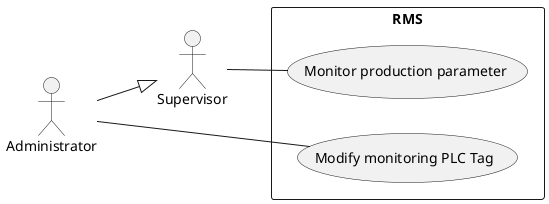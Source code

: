 @startuml
left to right direction
actor "Supervisor" as m
actor "Administrator" as a

rectangle RMS {
 (Monitor production parameter) as mp
 (Modify monitoring PLC Tag) as mm
}

m -- mp
a --|> m
a -- mm

@enduml